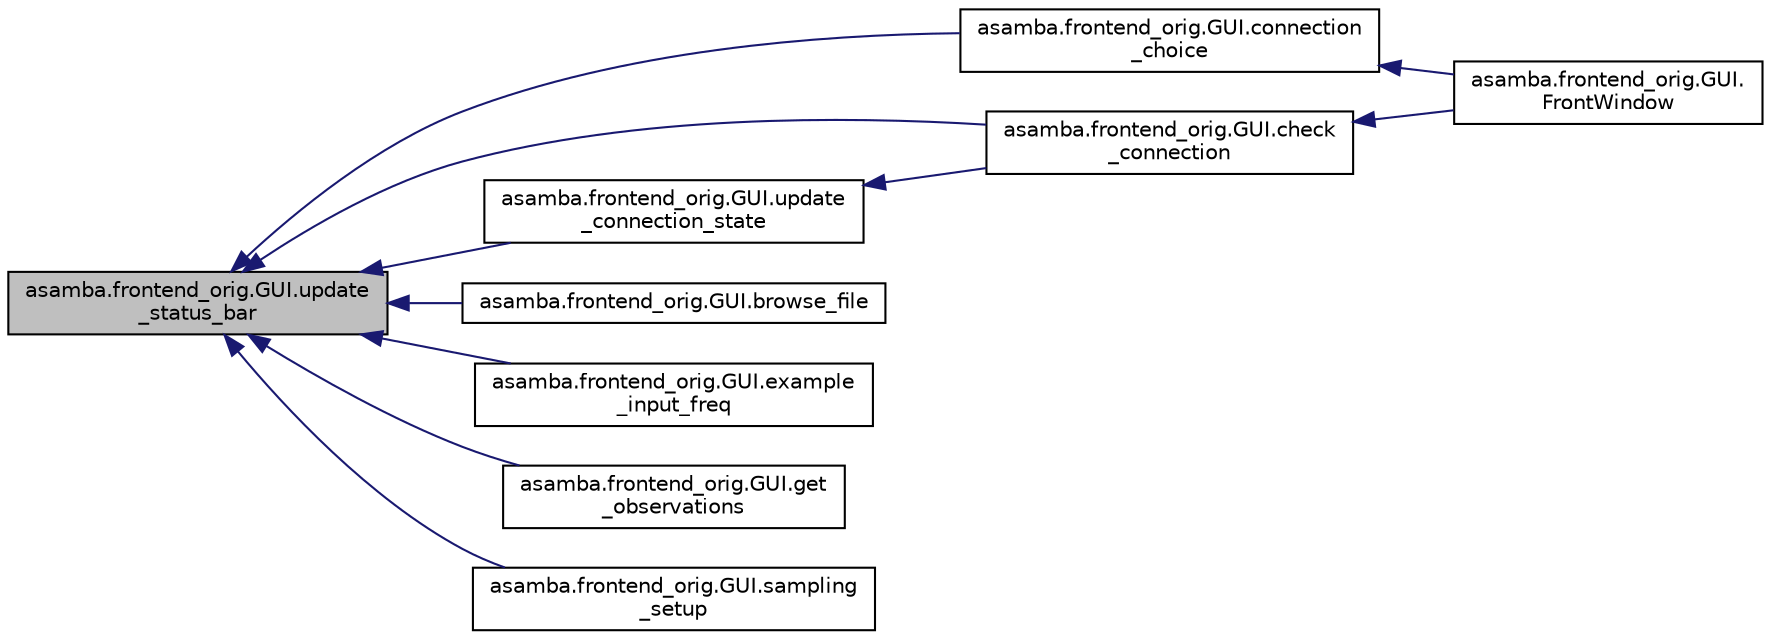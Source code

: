 digraph "asamba.frontend_orig.GUI.update_status_bar"
{
  edge [fontname="Helvetica",fontsize="10",labelfontname="Helvetica",labelfontsize="10"];
  node [fontname="Helvetica",fontsize="10",shape=record];
  rankdir="LR";
  Node58 [label="asamba.frontend_orig.GUI.update\l_status_bar",height=0.2,width=0.4,color="black", fillcolor="grey75", style="filled", fontcolor="black"];
  Node58 -> Node59 [dir="back",color="midnightblue",fontsize="10",style="solid"];
  Node59 [label="asamba.frontend_orig.GUI.connection\l_choice",height=0.2,width=0.4,color="black", fillcolor="white", style="filled",URL="$classasamba_1_1frontend__orig_1_1_g_u_i.html#af3fdec98d1b3657658a5f489b2246c34",tooltip="M E T H O D S. "];
  Node59 -> Node60 [dir="back",color="midnightblue",fontsize="10",style="solid"];
  Node60 [label="asamba.frontend_orig.GUI.\lFrontWindow",height=0.2,width=0.4,color="black", fillcolor="white", style="filled",URL="$classasamba_1_1frontend__orig_1_1_g_u_i.html#a0fd564268af273f977bc8065e26e110b"];
  Node58 -> Node61 [dir="back",color="midnightblue",fontsize="10",style="solid"];
  Node61 [label="asamba.frontend_orig.GUI.check\l_connection",height=0.2,width=0.4,color="black", fillcolor="white", style="filled",URL="$classasamba_1_1frontend__orig_1_1_g_u_i.html#ae71ecf0efcb575059e181ccd33f75178"];
  Node61 -> Node60 [dir="back",color="midnightblue",fontsize="10",style="solid"];
  Node58 -> Node62 [dir="back",color="midnightblue",fontsize="10",style="solid"];
  Node62 [label="asamba.frontend_orig.GUI.update\l_connection_state",height=0.2,width=0.4,color="black", fillcolor="white", style="filled",URL="$classasamba_1_1frontend__orig_1_1_g_u_i.html#a4a594242291c4ab10089f279073ae8a7"];
  Node62 -> Node61 [dir="back",color="midnightblue",fontsize="10",style="solid"];
  Node58 -> Node63 [dir="back",color="midnightblue",fontsize="10",style="solid"];
  Node63 [label="asamba.frontend_orig.GUI.browse_file",height=0.2,width=0.4,color="black", fillcolor="white", style="filled",URL="$classasamba_1_1frontend__orig_1_1_g_u_i.html#a5160be30a39afd49a2dd9ac4aba34d1d",tooltip="File Inputs. "];
  Node58 -> Node64 [dir="back",color="midnightblue",fontsize="10",style="solid"];
  Node64 [label="asamba.frontend_orig.GUI.example\l_input_freq",height=0.2,width=0.4,color="black", fillcolor="white", style="filled",URL="$classasamba_1_1frontend__orig_1_1_g_u_i.html#a6bb5f142abc9b56ccc0d7f9f7b3b99f1"];
  Node58 -> Node65 [dir="back",color="midnightblue",fontsize="10",style="solid"];
  Node65 [label="asamba.frontend_orig.GUI.get\l_observations",height=0.2,width=0.4,color="black", fillcolor="white", style="filled",URL="$classasamba_1_1frontend__orig_1_1_g_u_i.html#a2115a025361cf5282c72baef51ec0004"];
  Node58 -> Node66 [dir="back",color="midnightblue",fontsize="10",style="solid"];
  Node66 [label="asamba.frontend_orig.GUI.sampling\l_setup",height=0.2,width=0.4,color="black", fillcolor="white", style="filled",URL="$classasamba_1_1frontend__orig_1_1_g_u_i.html#acd2f0daae2ef040bed9c496df0063cf6",tooltip="Inputs through checkbuttons and radiobuttons. "];
}
